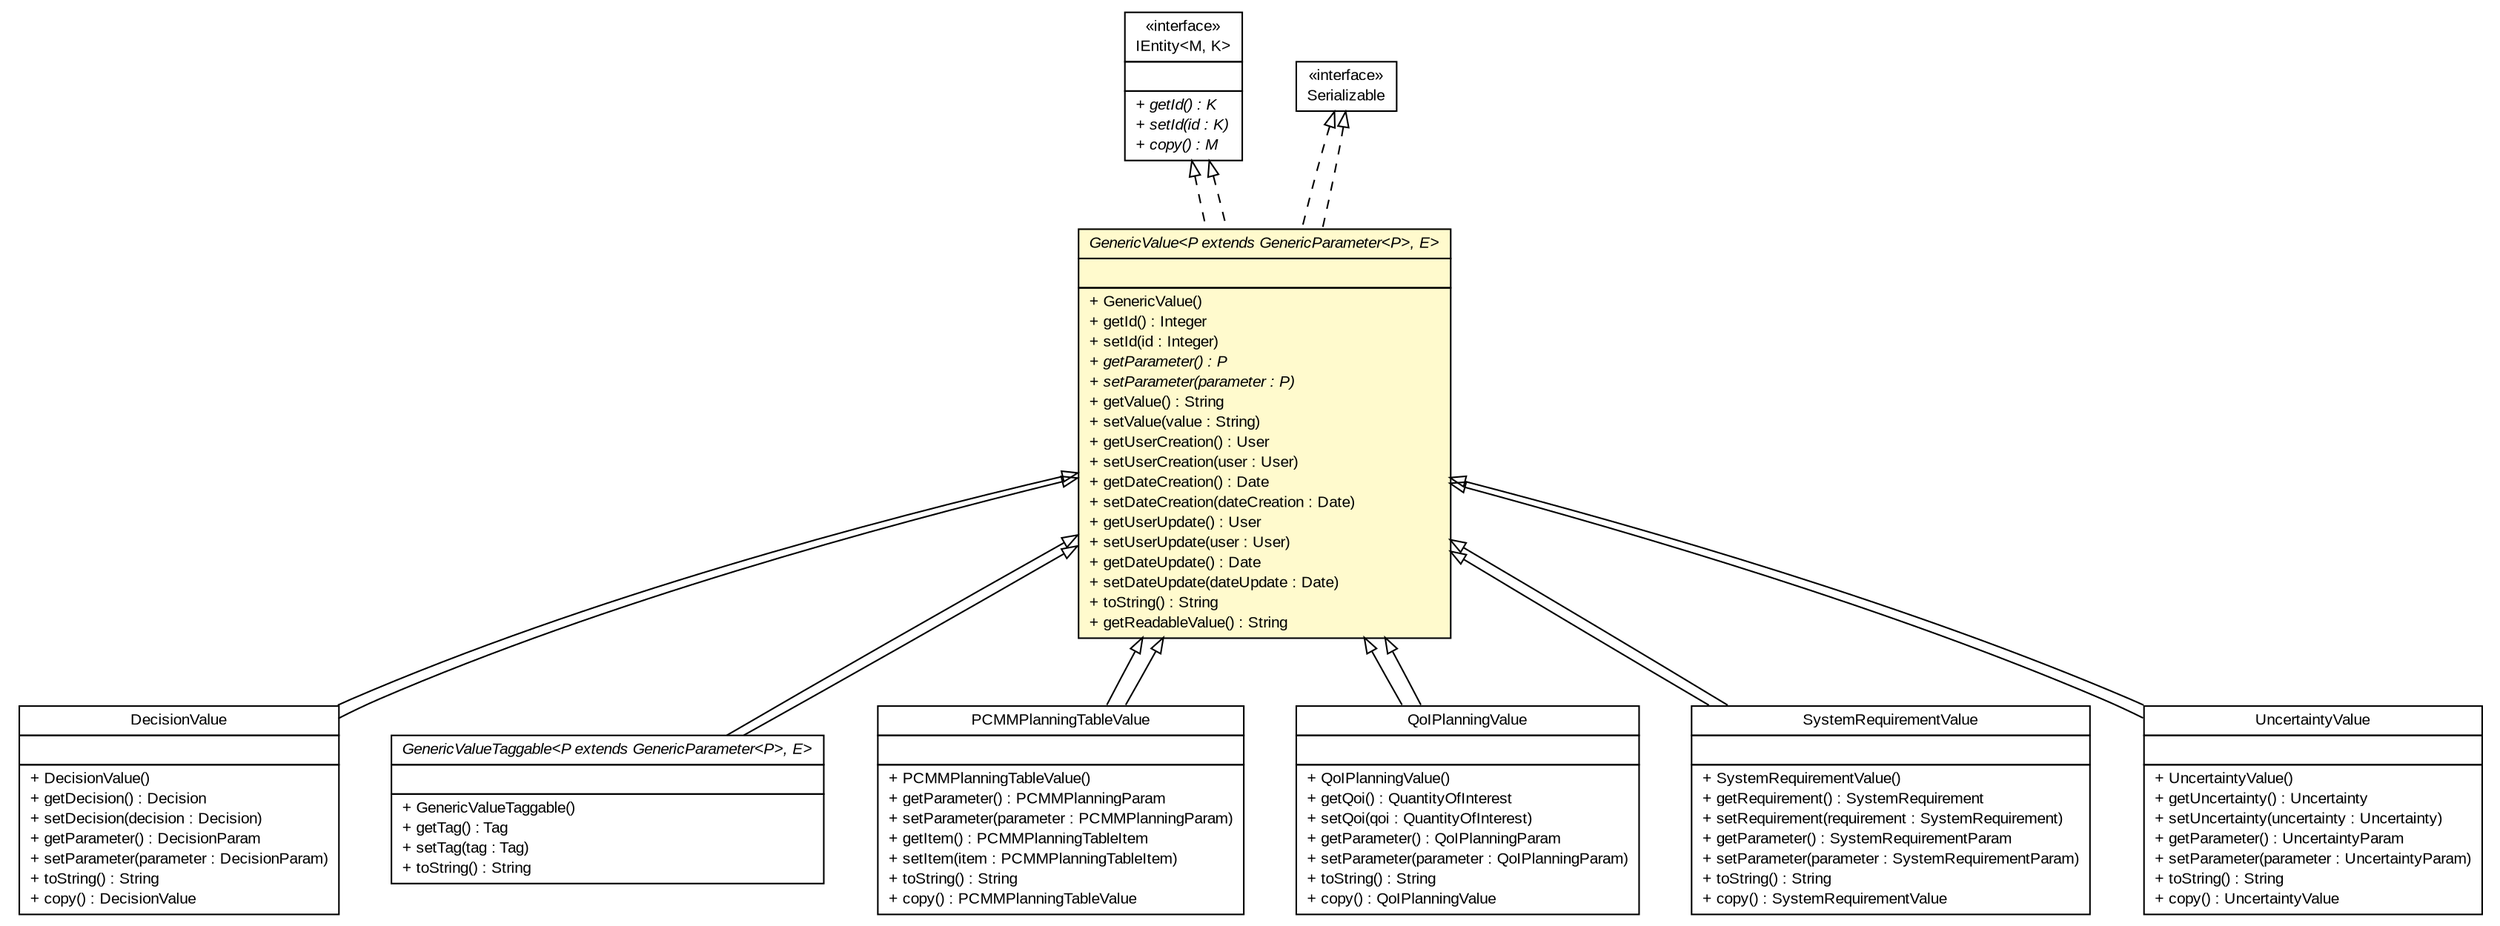 #!/usr/local/bin/dot
#
# Class diagram 
# Generated by UMLGraph version R5_6-24-gf6e263 (http://www.umlgraph.org/)
#

digraph G {
	edge [fontname="arial",fontsize=10,labelfontname="arial",labelfontsize=10];
	node [fontname="arial",fontsize=10,shape=plaintext];
	nodesep=0.25;
	ranksep=0.5;
	// gov.sandia.cf.model.DecisionValue
	c127699 [label=<<table title="gov.sandia.cf.model.DecisionValue" border="0" cellborder="1" cellspacing="0" cellpadding="2" port="p" href="./DecisionValue.html">
		<tr><td><table border="0" cellspacing="0" cellpadding="1">
<tr><td align="center" balign="center"> DecisionValue </td></tr>
		</table></td></tr>
		<tr><td><table border="0" cellspacing="0" cellpadding="1">
<tr><td align="left" balign="left">  </td></tr>
		</table></td></tr>
		<tr><td><table border="0" cellspacing="0" cellpadding="1">
<tr><td align="left" balign="left"> + DecisionValue() </td></tr>
<tr><td align="left" balign="left"> + getDecision() : Decision </td></tr>
<tr><td align="left" balign="left"> + setDecision(decision : Decision) </td></tr>
<tr><td align="left" balign="left"> + getParameter() : DecisionParam </td></tr>
<tr><td align="left" balign="left"> + setParameter(parameter : DecisionParam) </td></tr>
<tr><td align="left" balign="left"> + toString() : String </td></tr>
<tr><td align="left" balign="left"> + copy() : DecisionValue </td></tr>
		</table></td></tr>
		</table>>, URL="./DecisionValue.html", fontname="arial", fontcolor="black", fontsize=10.0];
	// gov.sandia.cf.model.GenericValue<P extends gov.sandia.cf.model.GenericParameter<P>, E>
	c127710 [label=<<table title="gov.sandia.cf.model.GenericValue" border="0" cellborder="1" cellspacing="0" cellpadding="2" port="p" bgcolor="lemonChiffon" href="./GenericValue.html">
		<tr><td><table border="0" cellspacing="0" cellpadding="1">
<tr><td align="center" balign="center"><font face="arial italic"> GenericValue&lt;P extends GenericParameter&lt;P&gt;, E&gt; </font></td></tr>
		</table></td></tr>
		<tr><td><table border="0" cellspacing="0" cellpadding="1">
<tr><td align="left" balign="left">  </td></tr>
		</table></td></tr>
		<tr><td><table border="0" cellspacing="0" cellpadding="1">
<tr><td align="left" balign="left"> + GenericValue() </td></tr>
<tr><td align="left" balign="left"> + getId() : Integer </td></tr>
<tr><td align="left" balign="left"> + setId(id : Integer) </td></tr>
<tr><td align="left" balign="left"><font face="arial italic" point-size="10.0"> + getParameter() : P </font></td></tr>
<tr><td align="left" balign="left"><font face="arial italic" point-size="10.0"> + setParameter(parameter : P) </font></td></tr>
<tr><td align="left" balign="left"> + getValue() : String </td></tr>
<tr><td align="left" balign="left"> + setValue(value : String) </td></tr>
<tr><td align="left" balign="left"> + getUserCreation() : User </td></tr>
<tr><td align="left" balign="left"> + setUserCreation(user : User) </td></tr>
<tr><td align="left" balign="left"> + getDateCreation() : Date </td></tr>
<tr><td align="left" balign="left"> + setDateCreation(dateCreation : Date) </td></tr>
<tr><td align="left" balign="left"> + getUserUpdate() : User </td></tr>
<tr><td align="left" balign="left"> + setUserUpdate(user : User) </td></tr>
<tr><td align="left" balign="left"> + getDateUpdate() : Date </td></tr>
<tr><td align="left" balign="left"> + setDateUpdate(dateUpdate : Date) </td></tr>
<tr><td align="left" balign="left"> + toString() : String </td></tr>
<tr><td align="left" balign="left"> + getReadableValue() : String </td></tr>
		</table></td></tr>
		</table>>, URL="./GenericValue.html", fontname="arial", fontcolor="black", fontsize=10.0];
	// gov.sandia.cf.model.GenericValueTaggable<P extends gov.sandia.cf.model.GenericParameter<P>, E>
	c127712 [label=<<table title="gov.sandia.cf.model.GenericValueTaggable" border="0" cellborder="1" cellspacing="0" cellpadding="2" port="p" href="./GenericValueTaggable.html">
		<tr><td><table border="0" cellspacing="0" cellpadding="1">
<tr><td align="center" balign="center"><font face="arial italic"> GenericValueTaggable&lt;P extends GenericParameter&lt;P&gt;, E&gt; </font></td></tr>
		</table></td></tr>
		<tr><td><table border="0" cellspacing="0" cellpadding="1">
<tr><td align="left" balign="left">  </td></tr>
		</table></td></tr>
		<tr><td><table border="0" cellspacing="0" cellpadding="1">
<tr><td align="left" balign="left"> + GenericValueTaggable() </td></tr>
<tr><td align="left" balign="left"> + getTag() : Tag </td></tr>
<tr><td align="left" balign="left"> + setTag(tag : Tag) </td></tr>
<tr><td align="left" balign="left"> + toString() : String </td></tr>
		</table></td></tr>
		</table>>, URL="./GenericValueTaggable.html", fontname="arial", fontcolor="black", fontsize=10.0];
	// gov.sandia.cf.model.IEntity<M, K>
	c127717 [label=<<table title="gov.sandia.cf.model.IEntity" border="0" cellborder="1" cellspacing="0" cellpadding="2" port="p" href="./IEntity.html">
		<tr><td><table border="0" cellspacing="0" cellpadding="1">
<tr><td align="center" balign="center"> &#171;interface&#187; </td></tr>
<tr><td align="center" balign="center"> IEntity&lt;M, K&gt; </td></tr>
		</table></td></tr>
		<tr><td><table border="0" cellspacing="0" cellpadding="1">
<tr><td align="left" balign="left">  </td></tr>
		</table></td></tr>
		<tr><td><table border="0" cellspacing="0" cellpadding="1">
<tr><td align="left" balign="left"><font face="arial italic" point-size="10.0"> + getId() : K </font></td></tr>
<tr><td align="left" balign="left"><font face="arial italic" point-size="10.0"> + setId(id : K) </font></td></tr>
<tr><td align="left" balign="left"><font face="arial italic" point-size="10.0"> + copy() : M </font></td></tr>
		</table></td></tr>
		</table>>, URL="./IEntity.html", fontname="arial", fontcolor="black", fontsize=10.0];
	// gov.sandia.cf.model.PCMMPlanningTableValue
	c127762 [label=<<table title="gov.sandia.cf.model.PCMMPlanningTableValue" border="0" cellborder="1" cellspacing="0" cellpadding="2" port="p" href="./PCMMPlanningTableValue.html">
		<tr><td><table border="0" cellspacing="0" cellpadding="1">
<tr><td align="center" balign="center"> PCMMPlanningTableValue </td></tr>
		</table></td></tr>
		<tr><td><table border="0" cellspacing="0" cellpadding="1">
<tr><td align="left" balign="left">  </td></tr>
		</table></td></tr>
		<tr><td><table border="0" cellspacing="0" cellpadding="1">
<tr><td align="left" balign="left"> + PCMMPlanningTableValue() </td></tr>
<tr><td align="left" balign="left"> + getParameter() : PCMMPlanningParam </td></tr>
<tr><td align="left" balign="left"> + setParameter(parameter : PCMMPlanningParam) </td></tr>
<tr><td align="left" balign="left"> + getItem() : PCMMPlanningTableItem </td></tr>
<tr><td align="left" balign="left"> + setItem(item : PCMMPlanningTableItem) </td></tr>
<tr><td align="left" balign="left"> + toString() : String </td></tr>
<tr><td align="left" balign="left"> + copy() : PCMMPlanningTableValue </td></tr>
		</table></td></tr>
		</table>>, URL="./PCMMPlanningTableValue.html", fontname="arial", fontcolor="black", fontsize=10.0];
	// gov.sandia.cf.model.QoIPlanningValue
	c127790 [label=<<table title="gov.sandia.cf.model.QoIPlanningValue" border="0" cellborder="1" cellspacing="0" cellpadding="2" port="p" href="./QoIPlanningValue.html">
		<tr><td><table border="0" cellspacing="0" cellpadding="1">
<tr><td align="center" balign="center"> QoIPlanningValue </td></tr>
		</table></td></tr>
		<tr><td><table border="0" cellspacing="0" cellpadding="1">
<tr><td align="left" balign="left">  </td></tr>
		</table></td></tr>
		<tr><td><table border="0" cellspacing="0" cellpadding="1">
<tr><td align="left" balign="left"> + QoIPlanningValue() </td></tr>
<tr><td align="left" balign="left"> + getQoi() : QuantityOfInterest </td></tr>
<tr><td align="left" balign="left"> + setQoi(qoi : QuantityOfInterest) </td></tr>
<tr><td align="left" balign="left"> + getParameter() : QoIPlanningParam </td></tr>
<tr><td align="left" balign="left"> + setParameter(parameter : QoIPlanningParam) </td></tr>
<tr><td align="left" balign="left"> + toString() : String </td></tr>
<tr><td align="left" balign="left"> + copy() : QoIPlanningValue </td></tr>
		</table></td></tr>
		</table>>, URL="./QoIPlanningValue.html", fontname="arial", fontcolor="black", fontsize=10.0];
	// gov.sandia.cf.model.SystemRequirementValue
	c127803 [label=<<table title="gov.sandia.cf.model.SystemRequirementValue" border="0" cellborder="1" cellspacing="0" cellpadding="2" port="p" href="./SystemRequirementValue.html">
		<tr><td><table border="0" cellspacing="0" cellpadding="1">
<tr><td align="center" balign="center"> SystemRequirementValue </td></tr>
		</table></td></tr>
		<tr><td><table border="0" cellspacing="0" cellpadding="1">
<tr><td align="left" balign="left">  </td></tr>
		</table></td></tr>
		<tr><td><table border="0" cellspacing="0" cellpadding="1">
<tr><td align="left" balign="left"> + SystemRequirementValue() </td></tr>
<tr><td align="left" balign="left"> + getRequirement() : SystemRequirement </td></tr>
<tr><td align="left" balign="left"> + setRequirement(requirement : SystemRequirement) </td></tr>
<tr><td align="left" balign="left"> + getParameter() : SystemRequirementParam </td></tr>
<tr><td align="left" balign="left"> + setParameter(parameter : SystemRequirementParam) </td></tr>
<tr><td align="left" balign="left"> + toString() : String </td></tr>
<tr><td align="left" balign="left"> + copy() : SystemRequirementValue </td></tr>
		</table></td></tr>
		</table>>, URL="./SystemRequirementValue.html", fontname="arial", fontcolor="black", fontsize=10.0];
	// gov.sandia.cf.model.UncertaintyValue
	c127814 [label=<<table title="gov.sandia.cf.model.UncertaintyValue" border="0" cellborder="1" cellspacing="0" cellpadding="2" port="p" href="./UncertaintyValue.html">
		<tr><td><table border="0" cellspacing="0" cellpadding="1">
<tr><td align="center" balign="center"> UncertaintyValue </td></tr>
		</table></td></tr>
		<tr><td><table border="0" cellspacing="0" cellpadding="1">
<tr><td align="left" balign="left">  </td></tr>
		</table></td></tr>
		<tr><td><table border="0" cellspacing="0" cellpadding="1">
<tr><td align="left" balign="left"> + UncertaintyValue() </td></tr>
<tr><td align="left" balign="left"> + getUncertainty() : Uncertainty </td></tr>
<tr><td align="left" balign="left"> + setUncertainty(uncertainty : Uncertainty) </td></tr>
<tr><td align="left" balign="left"> + getParameter() : UncertaintyParam </td></tr>
<tr><td align="left" balign="left"> + setParameter(parameter : UncertaintyParam) </td></tr>
<tr><td align="left" balign="left"> + toString() : String </td></tr>
<tr><td align="left" balign="left"> + copy() : UncertaintyValue </td></tr>
		</table></td></tr>
		</table>>, URL="./UncertaintyValue.html", fontname="arial", fontcolor="black", fontsize=10.0];
	//gov.sandia.cf.model.DecisionValue extends gov.sandia.cf.model.GenericValue<gov.sandia.cf.model.DecisionParam, gov.sandia.cf.model.DecisionValue>
	c127710:p -> c127699:p [dir=back,arrowtail=empty];
	//gov.sandia.cf.model.GenericValue<P extends gov.sandia.cf.model.GenericParameter<P>, E> implements java.io.Serializable
	c128070:p -> c127710:p [dir=back,arrowtail=empty,style=dashed];
	//gov.sandia.cf.model.GenericValue<P extends gov.sandia.cf.model.GenericParameter<P>, E> implements gov.sandia.cf.model.IEntity<M, K>
	c127717:p -> c127710:p [dir=back,arrowtail=empty,style=dashed];
	//gov.sandia.cf.model.GenericValueTaggable<P extends gov.sandia.cf.model.GenericParameter<P>, E> extends gov.sandia.cf.model.GenericValue<P, E>
	c127710:p -> c127712:p [dir=back,arrowtail=empty];
	//gov.sandia.cf.model.PCMMPlanningTableValue extends gov.sandia.cf.model.GenericValue<gov.sandia.cf.model.PCMMPlanningParam, gov.sandia.cf.model.PCMMPlanningTableValue>
	c127710:p -> c127762:p [dir=back,arrowtail=empty];
	//gov.sandia.cf.model.QoIPlanningValue extends gov.sandia.cf.model.GenericValue<gov.sandia.cf.model.QoIPlanningParam, gov.sandia.cf.model.QoIPlanningValue>
	c127710:p -> c127790:p [dir=back,arrowtail=empty];
	//gov.sandia.cf.model.SystemRequirementValue extends gov.sandia.cf.model.GenericValue<gov.sandia.cf.model.SystemRequirementParam, gov.sandia.cf.model.SystemRequirementValue>
	c127710:p -> c127803:p [dir=back,arrowtail=empty];
	//gov.sandia.cf.model.UncertaintyValue extends gov.sandia.cf.model.GenericValue<gov.sandia.cf.model.UncertaintyParam, gov.sandia.cf.model.UncertaintyValue>
	c127710:p -> c127814:p [dir=back,arrowtail=empty];
	//gov.sandia.cf.model.UncertaintyValue extends gov.sandia.cf.model.GenericValue<gov.sandia.cf.model.UncertaintyParam, gov.sandia.cf.model.UncertaintyValue>
	c127710:p -> c127814:p [dir=back,arrowtail=empty];
	//gov.sandia.cf.model.SystemRequirementValue extends gov.sandia.cf.model.GenericValue<gov.sandia.cf.model.SystemRequirementParam, gov.sandia.cf.model.SystemRequirementValue>
	c127710:p -> c127803:p [dir=back,arrowtail=empty];
	//gov.sandia.cf.model.QoIPlanningValue extends gov.sandia.cf.model.GenericValue<gov.sandia.cf.model.QoIPlanningParam, gov.sandia.cf.model.QoIPlanningValue>
	c127710:p -> c127790:p [dir=back,arrowtail=empty];
	//gov.sandia.cf.model.PCMMPlanningTableValue extends gov.sandia.cf.model.GenericValue<gov.sandia.cf.model.PCMMPlanningParam, gov.sandia.cf.model.PCMMPlanningTableValue>
	c127710:p -> c127762:p [dir=back,arrowtail=empty];
	//gov.sandia.cf.model.GenericValueTaggable<P extends gov.sandia.cf.model.GenericParameter<P>, E> extends gov.sandia.cf.model.GenericValue<P, E>
	c127710:p -> c127712:p [dir=back,arrowtail=empty];
	//gov.sandia.cf.model.GenericValue<P extends gov.sandia.cf.model.GenericParameter<P>, E> implements java.io.Serializable
	c128070:p -> c127710:p [dir=back,arrowtail=empty,style=dashed];
	//gov.sandia.cf.model.GenericValue<P extends gov.sandia.cf.model.GenericParameter<P>, E> implements gov.sandia.cf.model.IEntity<M, K>
	c127717:p -> c127710:p [dir=back,arrowtail=empty,style=dashed];
	//gov.sandia.cf.model.DecisionValue extends gov.sandia.cf.model.GenericValue<gov.sandia.cf.model.DecisionParam, gov.sandia.cf.model.DecisionValue>
	c127710:p -> c127699:p [dir=back,arrowtail=empty];
	// java.io.Serializable
	c128070 [label=<<table title="java.io.Serializable" border="0" cellborder="1" cellspacing="0" cellpadding="2" port="p" href="http://java.sun.com/j2se/1.4.2/docs/api/java/io/Serializable.html">
		<tr><td><table border="0" cellspacing="0" cellpadding="1">
<tr><td align="center" balign="center"> &#171;interface&#187; </td></tr>
<tr><td align="center" balign="center"> Serializable </td></tr>
		</table></td></tr>
		</table>>, URL="http://java.sun.com/j2se/1.4.2/docs/api/java/io/Serializable.html", fontname="arial", fontcolor="black", fontsize=10.0];
}

